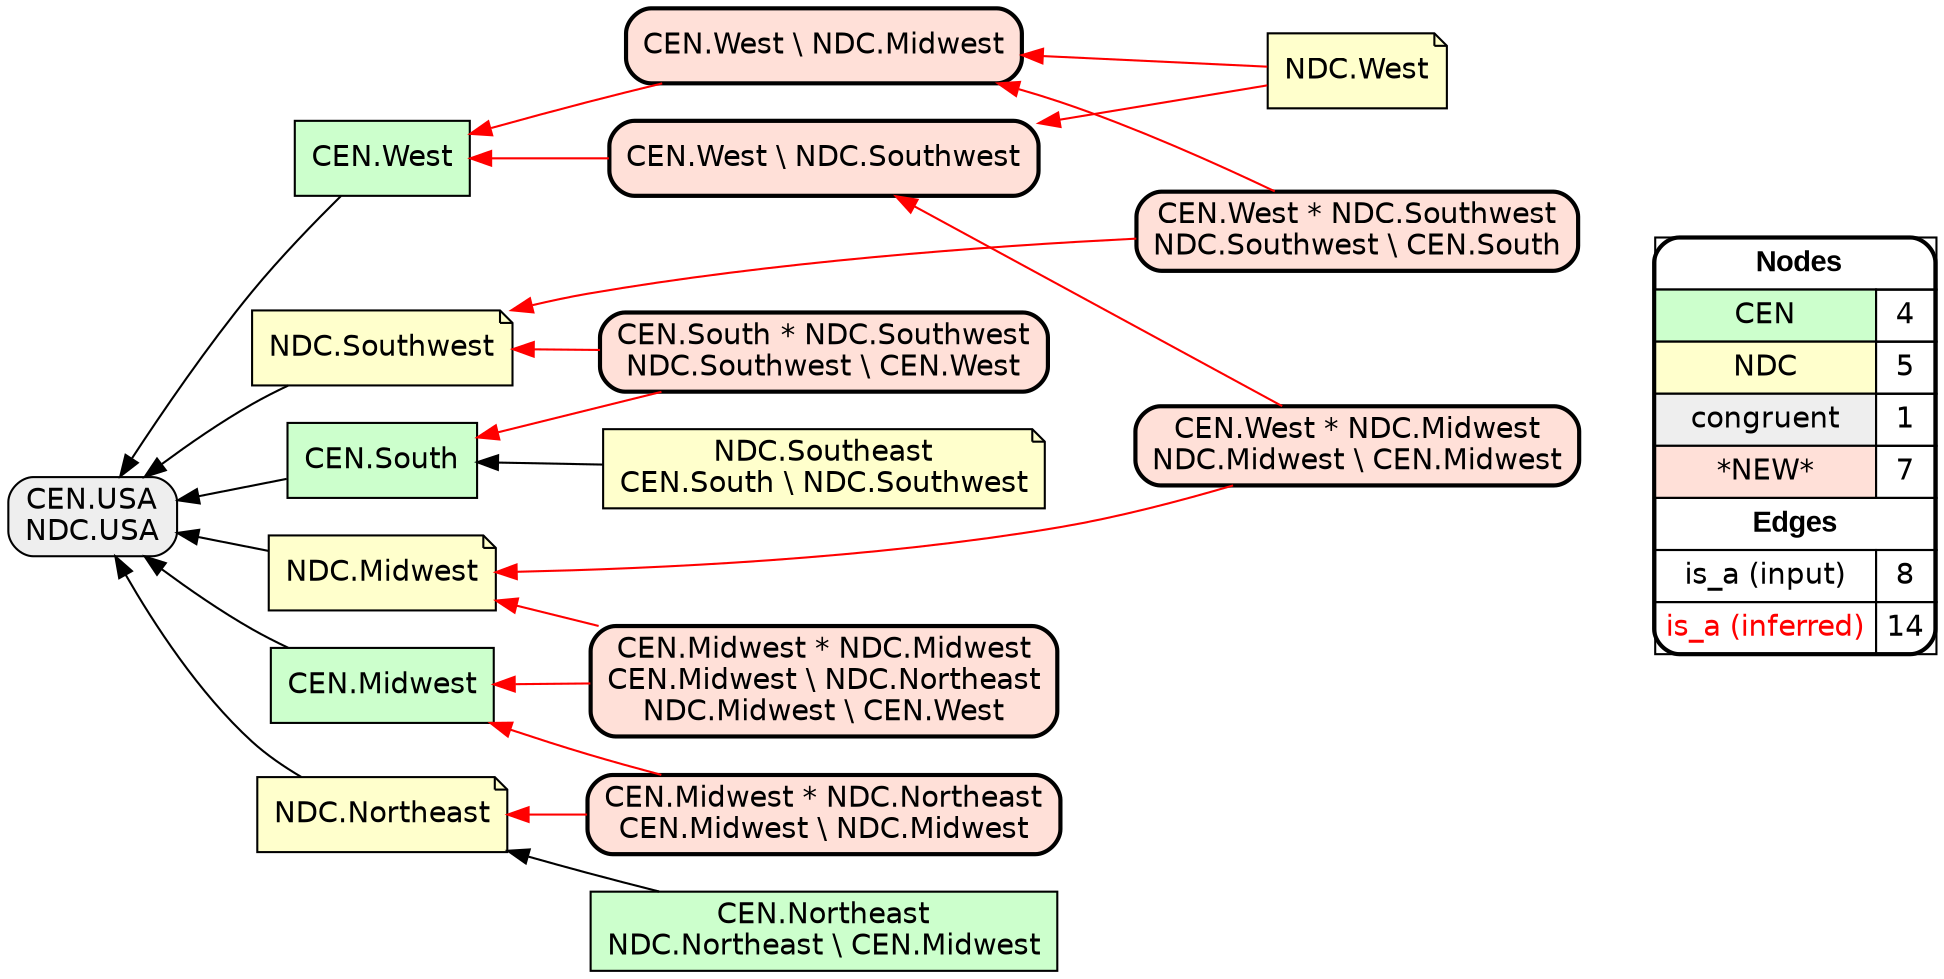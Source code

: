 digraph{
rankdir=RL
node[shape=box style=filled fillcolor="#CCFFCC" fontname="helvetica"] 
"CEN.Midwest"
"CEN.West"
"CEN.Northeast\nNDC.Northeast \\ CEN.Midwest"
"CEN.South"
node[shape=note style=filled fillcolor="#FFFFCC" fontname="helvetica"] 
"NDC.Midwest"
"NDC.West"
"NDC.Southwest"
"NDC.Southeast\nCEN.South \\ NDC.Southwest"
"NDC.Northeast"
node[shape=box style="filled,rounded" fillcolor="#EEEEEE" fontname="helvetica"] 
"CEN.USA\nNDC.USA"
node[shape=box style="filled,rounded,bold" fillcolor="#FFE0D8" fontname="helvetica"] 
"CEN.West * NDC.Midwest\nNDC.Midwest \\ CEN.Midwest"
"CEN.West * NDC.Southwest\nNDC.Southwest \\ CEN.South"
"CEN.Midwest * NDC.Midwest\nCEN.Midwest \\ NDC.Northeast\nNDC.Midwest \\ CEN.West"
"CEN.West \\ NDC.Midwest"
"CEN.West \\ NDC.Southwest"
"CEN.Midwest * NDC.Northeast\nCEN.Midwest \\ NDC.Midwest"
"CEN.South * NDC.Southwest\nNDC.Southwest \\ CEN.West"
edge[arrowhead=normal style=dotted color="#000000" constraint=true penwidth=1]
edge[arrowhead=normal style=solid color="#000000" constraint=true penwidth=1]
"NDC.Southeast\nCEN.South \\ NDC.Southwest" -> "CEN.South"
"CEN.Midwest" -> "CEN.USA\nNDC.USA"
"CEN.Northeast\nNDC.Northeast \\ CEN.Midwest" -> "NDC.Northeast"
"NDC.Northeast" -> "CEN.USA\nNDC.USA"
"NDC.Midwest" -> "CEN.USA\nNDC.USA"
"NDC.Southwest" -> "CEN.USA\nNDC.USA"
"CEN.West" -> "CEN.USA\nNDC.USA"
"CEN.South" -> "CEN.USA\nNDC.USA"
edge[arrowhead=normal style=solid color="#FF0000" constraint=true penwidth=1]
"CEN.West \\ NDC.Southwest" -> "CEN.West"
"CEN.Midwest * NDC.Northeast\nCEN.Midwest \\ NDC.Midwest" -> "NDC.Northeast"
"NDC.West" -> "CEN.West \\ NDC.Midwest"
"CEN.West * NDC.Southwest\nNDC.Southwest \\ CEN.South" -> "CEN.West \\ NDC.Midwest"
"CEN.West \\ NDC.Midwest" -> "CEN.West"
"CEN.South * NDC.Southwest\nNDC.Southwest \\ CEN.West" -> "NDC.Southwest"
"CEN.West * NDC.Southwest\nNDC.Southwest \\ CEN.South" -> "NDC.Southwest"
"CEN.West * NDC.Midwest\nNDC.Midwest \\ CEN.Midwest" -> "NDC.Midwest"
"NDC.West" -> "CEN.West \\ NDC.Southwest"
"CEN.West * NDC.Midwest\nNDC.Midwest \\ CEN.Midwest" -> "CEN.West \\ NDC.Southwest"
"CEN.Midwest * NDC.Midwest\nCEN.Midwest \\ NDC.Northeast\nNDC.Midwest \\ CEN.West" -> "NDC.Midwest"
"CEN.Midwest * NDC.Northeast\nCEN.Midwest \\ NDC.Midwest" -> "CEN.Midwest"
"CEN.Midwest * NDC.Midwest\nCEN.Midwest \\ NDC.Northeast\nNDC.Midwest \\ CEN.West" -> "CEN.Midwest"
"CEN.South * NDC.Southwest\nNDC.Southwest \\ CEN.West" -> "CEN.South"
node[shape=box] 
{rank=source Legend [fillcolor= white margin=0 label=< 
 <TABLE BORDER="0" CELLBORDER="1" CELLSPACING="0" CELLPADDING="4"> 
<TR> <TD COLSPAN="2"><font face="Arial Black"> Nodes</font></TD> </TR> 
<TR> 
 <TD bgcolor="#CCFFCC" fontname="helvetica">CEN</TD> 
 <TD>4</TD> 
 </TR> 
<TR> 
 <TD bgcolor="#FFFFCC" fontname="helvetica">NDC</TD> 
 <TD>5</TD> 
 </TR> 
<TR> 
 <TD bgcolor="#EEEEEE" fontname="helvetica">congruent</TD> 
 <TD>1</TD> 
 </TR> 
<TR> 
 <TD bgcolor="#FFE0D8" fontname="helvetica">*NEW*</TD> 
 <TD>7</TD> 
 </TR> 
<TR> <TD COLSPAN="2"><font face = "Arial Black"> Edges </font></TD> </TR> 
<TR> 
 <TD><font color ="#000000">is_a (input)</font></TD><TD>8</TD>
</TR>
<TR> 
 <TD><font color ="#FF0000">is_a (inferred)</font></TD><TD>14</TD>
</TR>
</TABLE> 
 >] } 
}